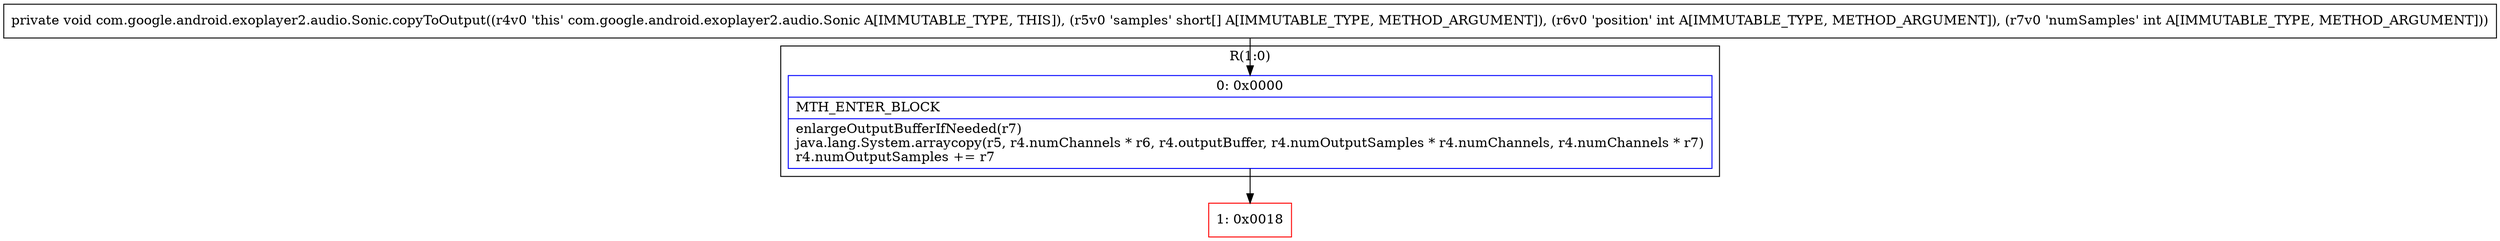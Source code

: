 digraph "CFG forcom.google.android.exoplayer2.audio.Sonic.copyToOutput([SII)V" {
subgraph cluster_Region_898413767 {
label = "R(1:0)";
node [shape=record,color=blue];
Node_0 [shape=record,label="{0\:\ 0x0000|MTH_ENTER_BLOCK\l|enlargeOutputBufferIfNeeded(r7)\ljava.lang.System.arraycopy(r5, r4.numChannels * r6, r4.outputBuffer, r4.numOutputSamples * r4.numChannels, r4.numChannels * r7)\lr4.numOutputSamples += r7\l}"];
}
Node_1 [shape=record,color=red,label="{1\:\ 0x0018}"];
MethodNode[shape=record,label="{private void com.google.android.exoplayer2.audio.Sonic.copyToOutput((r4v0 'this' com.google.android.exoplayer2.audio.Sonic A[IMMUTABLE_TYPE, THIS]), (r5v0 'samples' short[] A[IMMUTABLE_TYPE, METHOD_ARGUMENT]), (r6v0 'position' int A[IMMUTABLE_TYPE, METHOD_ARGUMENT]), (r7v0 'numSamples' int A[IMMUTABLE_TYPE, METHOD_ARGUMENT])) }"];
MethodNode -> Node_0;
Node_0 -> Node_1;
}

